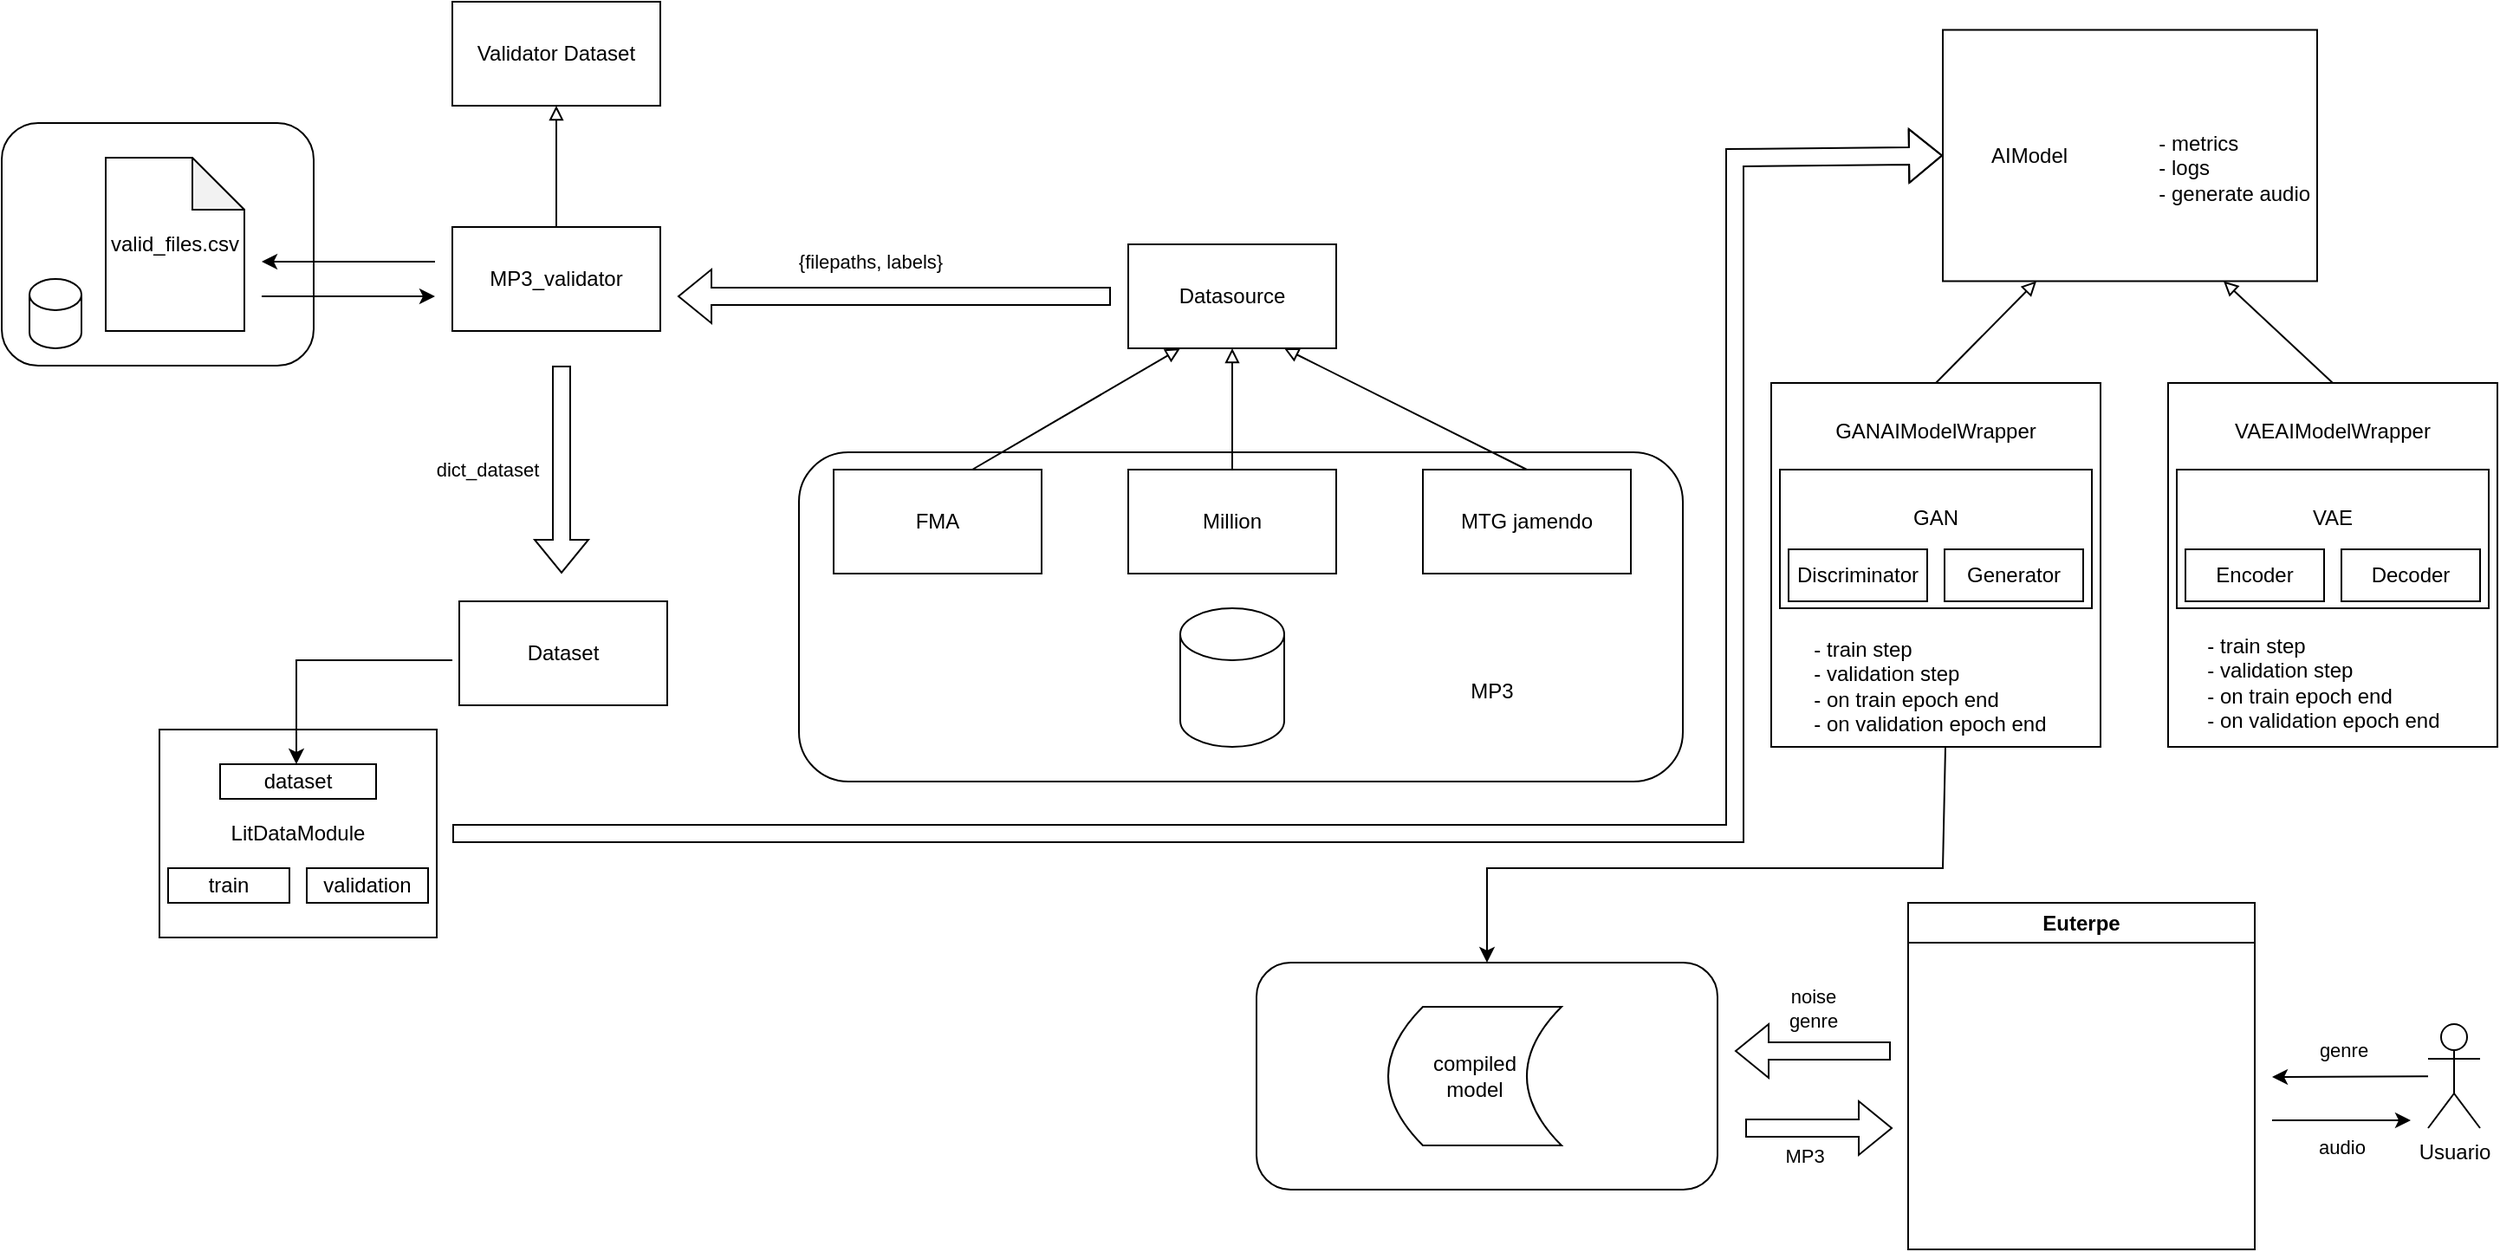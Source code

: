 <mxfile version="26.2.2">
  <diagram name="Page-1" id="BmvLOZqxG9asDE2gqq18">
    <mxGraphModel dx="1188" dy="829" grid="1" gridSize="10" guides="1" tooltips="1" connect="1" arrows="1" fold="1" page="1" pageScale="1" pageWidth="827" pageHeight="1169" math="0" shadow="0">
      <root>
        <mxCell id="0" />
        <mxCell id="1" parent="0" />
        <mxCell id="mR5br-HFFlUpTuxSKlOb-29" value="LitDataModule" style="rounded=0;whiteSpace=wrap;html=1;" parent="1" vertex="1">
          <mxGeometry x="121" y="430" width="160" height="120" as="geometry" />
        </mxCell>
        <mxCell id="mR5br-HFFlUpTuxSKlOb-27" value="" style="rounded=1;whiteSpace=wrap;html=1;" parent="1" vertex="1">
          <mxGeometry x="30" y="80" width="180" height="140" as="geometry" />
        </mxCell>
        <mxCell id="mR5br-HFFlUpTuxSKlOb-13" value="" style="group" parent="1" vertex="1" connectable="0">
          <mxGeometry x="490" y="150" width="510" height="310" as="geometry" />
        </mxCell>
        <mxCell id="mR5br-HFFlUpTuxSKlOb-12" value="&amp;nbsp; &amp;nbsp; &amp;nbsp; &amp;nbsp; &amp;nbsp; &amp;nbsp; &amp;nbsp; &amp;nbsp; &amp;nbsp;&lt;div&gt;&lt;br&gt;&lt;/div&gt;&lt;div&gt;&lt;br&gt;&lt;/div&gt;&lt;div&gt;&lt;br&gt;&lt;/div&gt;&lt;div&gt;&lt;br&gt;&lt;/div&gt;&lt;div&gt;&lt;br&gt;&lt;/div&gt;&lt;div style=&quot;text-align: right;&quot;&gt;&amp;nbsp; &amp;nbsp; &amp;nbsp; &amp;nbsp; &amp;nbsp; &amp;nbsp; &amp;nbsp; &amp;nbsp; &amp;nbsp; &amp;nbsp; &amp;nbsp; &amp;nbsp; &amp;nbsp; &amp;nbsp; &amp;nbsp; &amp;nbsp; &amp;nbsp; &amp;nbsp; &amp;nbsp; &amp;nbsp; &amp;nbsp; &amp;nbsp; &amp;nbsp; &amp;nbsp; &amp;nbsp; &amp;nbsp; &amp;nbsp; &amp;nbsp; &amp;nbsp; &amp;nbsp; &amp;nbsp; &amp;nbsp; &amp;nbsp; &amp;nbsp; &amp;nbsp; &amp;nbsp; &amp;nbsp; &amp;nbsp; &amp;nbsp; &amp;nbsp; &amp;nbsp; &amp;nbsp; &amp;nbsp; &amp;nbsp;MP3&lt;/div&gt;" style="rounded=1;whiteSpace=wrap;html=1;" parent="mR5br-HFFlUpTuxSKlOb-13" vertex="1">
          <mxGeometry y="120" width="510" height="190" as="geometry" />
        </mxCell>
        <mxCell id="mR5br-HFFlUpTuxSKlOb-10" value="" style="shape=cylinder3;whiteSpace=wrap;html=1;boundedLbl=1;backgroundOutline=1;size=15;" parent="mR5br-HFFlUpTuxSKlOb-13" vertex="1">
          <mxGeometry x="220" y="210" width="60" height="80" as="geometry" />
        </mxCell>
        <mxCell id="mR5br-HFFlUpTuxSKlOb-1" value="Datasource" style="rounded=0;whiteSpace=wrap;html=1;" parent="mR5br-HFFlUpTuxSKlOb-13" vertex="1">
          <mxGeometry x="190" width="120" height="60" as="geometry" />
        </mxCell>
        <mxCell id="mR5br-HFFlUpTuxSKlOb-2" value="FMA" style="rounded=0;whiteSpace=wrap;html=1;" parent="mR5br-HFFlUpTuxSKlOb-13" vertex="1">
          <mxGeometry x="20" y="130" width="120" height="60" as="geometry" />
        </mxCell>
        <mxCell id="mR5br-HFFlUpTuxSKlOb-3" value="Million" style="rounded=0;whiteSpace=wrap;html=1;" parent="mR5br-HFFlUpTuxSKlOb-13" vertex="1">
          <mxGeometry x="190" y="130" width="120" height="60" as="geometry" />
        </mxCell>
        <mxCell id="mR5br-HFFlUpTuxSKlOb-4" value="MTG jamendo" style="rounded=0;whiteSpace=wrap;html=1;" parent="mR5br-HFFlUpTuxSKlOb-13" vertex="1">
          <mxGeometry x="360" y="130" width="120" height="60" as="geometry" />
        </mxCell>
        <mxCell id="mR5br-HFFlUpTuxSKlOb-5" value="" style="endArrow=block;html=1;rounded=0;endFill=0;entryX=0.5;entryY=1;entryDx=0;entryDy=0;" parent="mR5br-HFFlUpTuxSKlOb-13" source="mR5br-HFFlUpTuxSKlOb-3" target="mR5br-HFFlUpTuxSKlOb-1" edge="1">
          <mxGeometry width="50" height="50" relative="1" as="geometry">
            <mxPoint x="180" y="410" as="sourcePoint" />
            <mxPoint x="250" y="80" as="targetPoint" />
          </mxGeometry>
        </mxCell>
        <mxCell id="mR5br-HFFlUpTuxSKlOb-7" value="" style="endArrow=block;html=1;rounded=0;endFill=0;entryX=0.25;entryY=1;entryDx=0;entryDy=0;" parent="mR5br-HFFlUpTuxSKlOb-13" edge="1">
          <mxGeometry width="50" height="50" relative="1" as="geometry">
            <mxPoint x="100" y="130" as="sourcePoint" />
            <mxPoint x="220" y="60" as="targetPoint" />
          </mxGeometry>
        </mxCell>
        <mxCell id="mR5br-HFFlUpTuxSKlOb-8" value="" style="endArrow=block;html=1;rounded=0;endFill=0;entryX=0.75;entryY=1;entryDx=0;entryDy=0;" parent="mR5br-HFFlUpTuxSKlOb-13" target="mR5br-HFFlUpTuxSKlOb-1" edge="1">
          <mxGeometry width="50" height="50" relative="1" as="geometry">
            <mxPoint x="420" y="130" as="sourcePoint" />
            <mxPoint x="540" y="60" as="targetPoint" />
          </mxGeometry>
        </mxCell>
        <mxCell id="mR5br-HFFlUpTuxSKlOb-19" value="" style="shape=flexArrow;endArrow=classic;html=1;rounded=0;" parent="mR5br-HFFlUpTuxSKlOb-13" edge="1">
          <mxGeometry width="50" height="50" relative="1" as="geometry">
            <mxPoint x="180" y="30" as="sourcePoint" />
            <mxPoint x="-70" y="30" as="targetPoint" />
          </mxGeometry>
        </mxCell>
        <mxCell id="mR5br-HFFlUpTuxSKlOb-21" value="{filepaths, labels}" style="edgeLabel;html=1;align=center;verticalAlign=middle;resizable=0;points=[];" parent="mR5br-HFFlUpTuxSKlOb-19" vertex="1" connectable="0">
          <mxGeometry x="0.112" y="-3" relative="1" as="geometry">
            <mxPoint y="-17" as="offset" />
          </mxGeometry>
        </mxCell>
        <mxCell id="mR5br-HFFlUpTuxSKlOb-14" value="Dataset" style="rounded=0;whiteSpace=wrap;html=1;" parent="1" vertex="1">
          <mxGeometry x="294" y="356" width="120" height="60" as="geometry" />
        </mxCell>
        <mxCell id="mR5br-HFFlUpTuxSKlOb-15" value="MP3_validator" style="rounded=0;whiteSpace=wrap;html=1;" parent="1" vertex="1">
          <mxGeometry x="290" y="140" width="120" height="60" as="geometry" />
        </mxCell>
        <mxCell id="mR5br-HFFlUpTuxSKlOb-16" value="Validator Dataset" style="rounded=0;whiteSpace=wrap;html=1;" parent="1" vertex="1">
          <mxGeometry x="290" y="10" width="120" height="60" as="geometry" />
        </mxCell>
        <mxCell id="mR5br-HFFlUpTuxSKlOb-17" value="" style="endArrow=block;html=1;rounded=0;entryX=0.5;entryY=1;entryDx=0;entryDy=0;exitX=0.5;exitY=0;exitDx=0;exitDy=0;endFill=0;" parent="1" source="mR5br-HFFlUpTuxSKlOb-15" target="mR5br-HFFlUpTuxSKlOb-16" edge="1">
          <mxGeometry width="50" height="50" relative="1" as="geometry">
            <mxPoint x="580" y="310" as="sourcePoint" />
            <mxPoint x="630" y="260" as="targetPoint" />
          </mxGeometry>
        </mxCell>
        <mxCell id="mR5br-HFFlUpTuxSKlOb-20" value="" style="shape=flexArrow;endArrow=classic;html=1;rounded=0;" parent="1" edge="1">
          <mxGeometry width="50" height="50" relative="1" as="geometry">
            <mxPoint x="353" y="220" as="sourcePoint" />
            <mxPoint x="353" y="340" as="targetPoint" />
          </mxGeometry>
        </mxCell>
        <mxCell id="mR5br-HFFlUpTuxSKlOb-22" value="dict_dataset" style="edgeLabel;html=1;align=center;verticalAlign=middle;resizable=0;points=[];" parent="mR5br-HFFlUpTuxSKlOb-20" vertex="1" connectable="0">
          <mxGeometry x="-0.514" y="2" relative="1" as="geometry">
            <mxPoint x="-45" y="31" as="offset" />
          </mxGeometry>
        </mxCell>
        <mxCell id="mR5br-HFFlUpTuxSKlOb-23" value="" style="endArrow=classic;html=1;rounded=0;" parent="1" edge="1">
          <mxGeometry width="50" height="50" relative="1" as="geometry">
            <mxPoint x="280" y="160" as="sourcePoint" />
            <mxPoint x="180" y="160" as="targetPoint" />
          </mxGeometry>
        </mxCell>
        <mxCell id="mR5br-HFFlUpTuxSKlOb-24" value="valid_files.csv" style="shape=note;whiteSpace=wrap;html=1;backgroundOutline=1;darkOpacity=0.05;" parent="1" vertex="1">
          <mxGeometry x="90" y="100" width="80" height="100" as="geometry" />
        </mxCell>
        <mxCell id="mR5br-HFFlUpTuxSKlOb-25" value="" style="endArrow=classic;html=1;rounded=0;" parent="1" edge="1">
          <mxGeometry width="50" height="50" relative="1" as="geometry">
            <mxPoint x="180" y="180" as="sourcePoint" />
            <mxPoint x="280" y="180" as="targetPoint" />
          </mxGeometry>
        </mxCell>
        <mxCell id="mR5br-HFFlUpTuxSKlOb-26" value="" style="shape=cylinder3;whiteSpace=wrap;html=1;boundedLbl=1;backgroundOutline=1;size=9;" parent="1" vertex="1">
          <mxGeometry x="46" y="170" width="30" height="40" as="geometry" />
        </mxCell>
        <mxCell id="mR5br-HFFlUpTuxSKlOb-30" value="" style="endArrow=classic;html=1;rounded=0;" parent="1" edge="1">
          <mxGeometry width="50" height="50" relative="1" as="geometry">
            <mxPoint x="290" y="390" as="sourcePoint" />
            <mxPoint x="200" y="450" as="targetPoint" />
            <Array as="points">
              <mxPoint x="200" y="390" />
            </Array>
          </mxGeometry>
        </mxCell>
        <mxCell id="mR5br-HFFlUpTuxSKlOb-31" value="dataset" style="rounded=0;whiteSpace=wrap;html=1;" parent="1" vertex="1">
          <mxGeometry x="156" y="450" width="90" height="20" as="geometry" />
        </mxCell>
        <mxCell id="mR5br-HFFlUpTuxSKlOb-32" value="train" style="rounded=0;whiteSpace=wrap;html=1;" parent="1" vertex="1">
          <mxGeometry x="126" y="510" width="70" height="20" as="geometry" />
        </mxCell>
        <mxCell id="mR5br-HFFlUpTuxSKlOb-33" value="validation" style="rounded=0;whiteSpace=wrap;html=1;" parent="1" vertex="1">
          <mxGeometry x="206" y="510" width="70" height="20" as="geometry" />
        </mxCell>
        <mxCell id="mR5br-HFFlUpTuxSKlOb-37" value="" style="endArrow=block;html=1;rounded=0;exitX=0.5;exitY=0;exitDx=0;exitDy=0;endFill=0;entryX=0.25;entryY=1;entryDx=0;entryDy=0;" parent="1" source="mR5br-HFFlUpTuxSKlOb-35" target="mR5br-HFFlUpTuxSKlOb-34" edge="1">
          <mxGeometry width="50" height="50" relative="1" as="geometry">
            <mxPoint x="1250" y="-18.75" as="sourcePoint" />
            <mxPoint x="1280" y="181.25" as="targetPoint" />
          </mxGeometry>
        </mxCell>
        <mxCell id="mR5br-HFFlUpTuxSKlOb-38" value="" style="endArrow=block;html=1;rounded=0;exitX=0.5;exitY=0;exitDx=0;exitDy=0;endFill=0;entryX=0.75;entryY=1;entryDx=0;entryDy=0;" parent="1" source="mR5br-HFFlUpTuxSKlOb-36" edge="1" target="mR5br-HFFlUpTuxSKlOb-34">
          <mxGeometry width="50" height="50" relative="1" as="geometry">
            <mxPoint x="1190" y="161.25" as="sourcePoint" />
            <mxPoint x="1380" y="171.25" as="targetPoint" />
          </mxGeometry>
        </mxCell>
        <mxCell id="mR5br-HFFlUpTuxSKlOb-51" value="" style="shape=flexArrow;endArrow=classic;html=1;rounded=0;entryX=0;entryY=0.5;entryDx=0;entryDy=0;" parent="1" target="mR5br-HFFlUpTuxSKlOb-34" edge="1">
          <mxGeometry width="50" height="50" relative="1" as="geometry">
            <mxPoint x="290" y="490" as="sourcePoint" />
            <mxPoint x="410" y="550" as="targetPoint" />
            <Array as="points">
              <mxPoint x="410" y="490" />
              <mxPoint x="1030" y="490" />
              <mxPoint x="1030" y="100" />
            </Array>
          </mxGeometry>
        </mxCell>
        <mxCell id="mR5br-HFFlUpTuxSKlOb-66" value="" style="endArrow=classic;html=1;rounded=0;exitX=0.5;exitY=1;exitDx=0;exitDy=0;entryX=0.5;entryY=0;entryDx=0;entryDy=0;" parent="1" source="mR5br-HFFlUpTuxSKlOb-55" edge="1" target="mR5br-HFFlUpTuxSKlOb-67">
          <mxGeometry width="50" height="50" relative="1" as="geometry">
            <mxPoint x="1470" y="681.25" as="sourcePoint" />
            <mxPoint x="1171" y="600" as="targetPoint" />
            <Array as="points">
              <mxPoint x="1150" y="510" />
              <mxPoint x="887" y="510" />
            </Array>
          </mxGeometry>
        </mxCell>
        <mxCell id="BR6JUeZKY4c0eNy7wdTP-2" value="" style="group" vertex="1" connectable="0" parent="1">
          <mxGeometry x="1051" y="230" width="190" height="210" as="geometry" />
        </mxCell>
        <mxCell id="mR5br-HFFlUpTuxSKlOb-35" value="&lt;div&gt;&lt;br&gt;&lt;/div&gt;GANAIModelWrapper" style="rounded=0;whiteSpace=wrap;html=1;verticalAlign=top;container=0;" parent="BR6JUeZKY4c0eNy7wdTP-2" vertex="1">
          <mxGeometry width="190" height="210" as="geometry" />
        </mxCell>
        <mxCell id="mR5br-HFFlUpTuxSKlOb-55" value="&amp;nbsp; - train step&lt;div&gt;&amp;nbsp; - validation step&lt;/div&gt;&lt;div&gt;&amp;nbsp; - on train epoch end&lt;/div&gt;&lt;div&gt;&amp;nbsp; - on validation epoch end&lt;/div&gt;" style="text;html=1;align=left;verticalAlign=middle;whiteSpace=wrap;rounded=0;container=0;" parent="BR6JUeZKY4c0eNy7wdTP-2" vertex="1">
          <mxGeometry x="16" y="140" width="169" height="70" as="geometry" />
        </mxCell>
        <mxCell id="mR5br-HFFlUpTuxSKlOb-39" value="&lt;div&gt;&lt;br&gt;&lt;/div&gt;GAN" style="rounded=0;whiteSpace=wrap;html=1;verticalAlign=top;" parent="BR6JUeZKY4c0eNy7wdTP-2" vertex="1">
          <mxGeometry x="5" y="50" width="180" height="80" as="geometry" />
        </mxCell>
        <mxCell id="mR5br-HFFlUpTuxSKlOb-40" value="Discriminator" style="rounded=0;whiteSpace=wrap;html=1;" parent="BR6JUeZKY4c0eNy7wdTP-2" vertex="1">
          <mxGeometry x="10" y="96" width="80" height="30" as="geometry" />
        </mxCell>
        <mxCell id="mR5br-HFFlUpTuxSKlOb-42" value="Generator" style="rounded=0;whiteSpace=wrap;html=1;" parent="BR6JUeZKY4c0eNy7wdTP-2" vertex="1">
          <mxGeometry x="100" y="96" width="80" height="30" as="geometry" />
        </mxCell>
        <mxCell id="BR6JUeZKY4c0eNy7wdTP-3" value="" style="group" vertex="1" connectable="0" parent="1">
          <mxGeometry x="1280" y="230" width="190" height="210" as="geometry" />
        </mxCell>
        <mxCell id="mR5br-HFFlUpTuxSKlOb-36" value="&lt;div&gt;&lt;br&gt;&lt;/div&gt;VAEAIModelWrapper" style="rounded=0;whiteSpace=wrap;html=1;verticalAlign=top;" parent="BR6JUeZKY4c0eNy7wdTP-3" vertex="1">
          <mxGeometry width="190" height="210" as="geometry" />
        </mxCell>
        <mxCell id="mR5br-HFFlUpTuxSKlOb-57" value="&amp;nbsp; - train step&lt;div&gt;&amp;nbsp; - validation step&lt;/div&gt;&lt;div&gt;&amp;nbsp; - on train epoch end&lt;/div&gt;&lt;div&gt;&amp;nbsp; - on validation epoch end&lt;/div&gt;" style="text;html=1;align=left;verticalAlign=middle;whiteSpace=wrap;rounded=0;" parent="BR6JUeZKY4c0eNy7wdTP-3" vertex="1">
          <mxGeometry x="14" y="138" width="162" height="69" as="geometry" />
        </mxCell>
        <mxCell id="mR5br-HFFlUpTuxSKlOb-47" value="" style="group" parent="BR6JUeZKY4c0eNy7wdTP-3" vertex="1" connectable="0">
          <mxGeometry x="5" y="50" width="180" height="80" as="geometry" />
        </mxCell>
        <mxCell id="mR5br-HFFlUpTuxSKlOb-48" value="&lt;div&gt;&lt;br&gt;&lt;/div&gt;VAE" style="rounded=0;whiteSpace=wrap;html=1;verticalAlign=top;" parent="mR5br-HFFlUpTuxSKlOb-47" vertex="1">
          <mxGeometry width="180" height="80" as="geometry" />
        </mxCell>
        <mxCell id="mR5br-HFFlUpTuxSKlOb-49" value="Encoder" style="rounded=0;whiteSpace=wrap;html=1;" parent="mR5br-HFFlUpTuxSKlOb-47" vertex="1">
          <mxGeometry x="5" y="46" width="80" height="30" as="geometry" />
        </mxCell>
        <mxCell id="mR5br-HFFlUpTuxSKlOb-50" value="Decoder" style="rounded=0;whiteSpace=wrap;html=1;" parent="mR5br-HFFlUpTuxSKlOb-47" vertex="1">
          <mxGeometry x="95" y="46" width="80" height="30" as="geometry" />
        </mxCell>
        <mxCell id="BR6JUeZKY4c0eNy7wdTP-5" value="" style="group" vertex="1" connectable="0" parent="1">
          <mxGeometry x="1150" y="26.25" width="236" height="145" as="geometry" />
        </mxCell>
        <mxCell id="mR5br-HFFlUpTuxSKlOb-34" value="&amp;nbsp; &amp;nbsp; &amp;nbsp; &amp;nbsp; AIModel" style="rounded=0;whiteSpace=wrap;html=1;align=left;" parent="BR6JUeZKY4c0eNy7wdTP-5" vertex="1">
          <mxGeometry width="216" height="145" as="geometry" />
        </mxCell>
        <mxCell id="mR5br-HFFlUpTuxSKlOb-56" value="&lt;span style=&quot;color: light-dark(rgb(0, 0, 0), rgb(255, 255, 255)); background-color: transparent;&quot;&gt;&amp;nbsp; - metrics&amp;nbsp;&lt;/span&gt;&lt;br style=&quot;&quot;&gt;&lt;span style=&quot;color: light-dark(rgb(0, 0, 0), rgb(255, 255, 255)); background-color: transparent;&quot;&gt;&amp;nbsp; - logs&lt;/span&gt;&lt;br style=&quot;&quot;&gt;&lt;span style=&quot;&quot;&gt;&amp;nbsp; - generate audio&lt;/span&gt;" style="text;html=1;align=left;verticalAlign=middle;whiteSpace=wrap;rounded=0;" parent="BR6JUeZKY4c0eNy7wdTP-5" vertex="1">
          <mxGeometry x="116" y="45" width="120" height="70" as="geometry" />
        </mxCell>
        <mxCell id="BR6JUeZKY4c0eNy7wdTP-6" value="" style="group" vertex="1" connectable="0" parent="1">
          <mxGeometry x="832" y="530" width="628" height="200" as="geometry" />
        </mxCell>
        <mxCell id="mR5br-HFFlUpTuxSKlOb-63" value="Euterpe" style="swimlane;whiteSpace=wrap;html=1;" parent="BR6JUeZKY4c0eNy7wdTP-6" vertex="1">
          <mxGeometry x="298" width="200" height="200" as="geometry" />
        </mxCell>
        <mxCell id="mR5br-HFFlUpTuxSKlOb-64" value="Usuario" style="shape=umlActor;verticalLabelPosition=bottom;verticalAlign=top;html=1;outlineConnect=0;" parent="BR6JUeZKY4c0eNy7wdTP-6" vertex="1">
          <mxGeometry x="598" y="70" width="30" height="60" as="geometry" />
        </mxCell>
        <mxCell id="mR5br-HFFlUpTuxSKlOb-72" value="" style="endArrow=classic;html=1;rounded=0;" parent="BR6JUeZKY4c0eNy7wdTP-6" source="mR5br-HFFlUpTuxSKlOb-64" edge="1">
          <mxGeometry width="50" height="50" relative="1" as="geometry">
            <mxPoint x="108" y="135.5" as="sourcePoint" />
            <mxPoint x="508" y="100.5" as="targetPoint" />
          </mxGeometry>
        </mxCell>
        <mxCell id="mR5br-HFFlUpTuxSKlOb-73" value="genre" style="edgeLabel;html=1;align=center;verticalAlign=middle;resizable=0;points=[];" parent="mR5br-HFFlUpTuxSKlOb-72" vertex="1" connectable="0">
          <mxGeometry x="-0.367" relative="1" as="geometry">
            <mxPoint x="-21" y="-15" as="offset" />
          </mxGeometry>
        </mxCell>
        <mxCell id="mR5br-HFFlUpTuxSKlOb-74" value="" style="shape=flexArrow;endArrow=classic;html=1;rounded=0;" parent="BR6JUeZKY4c0eNy7wdTP-6" edge="1">
          <mxGeometry width="50" height="50" relative="1" as="geometry">
            <mxPoint x="288" y="85.5" as="sourcePoint" />
            <mxPoint x="198" y="85.5" as="targetPoint" />
          </mxGeometry>
        </mxCell>
        <mxCell id="mR5br-HFFlUpTuxSKlOb-75" value="noise&lt;br&gt;genre" style="edgeLabel;html=1;align=center;verticalAlign=middle;resizable=0;points=[];" parent="mR5br-HFFlUpTuxSKlOb-74" vertex="1" connectable="0">
          <mxGeometry x="-0.222" relative="1" as="geometry">
            <mxPoint x="-10" y="-25" as="offset" />
          </mxGeometry>
        </mxCell>
        <mxCell id="mR5br-HFFlUpTuxSKlOb-76" value="" style="shape=flexArrow;endArrow=classic;html=1;rounded=0;" parent="BR6JUeZKY4c0eNy7wdTP-6" edge="1">
          <mxGeometry width="50" height="50" relative="1" as="geometry">
            <mxPoint x="204" y="130" as="sourcePoint" />
            <mxPoint x="289" y="130" as="targetPoint" />
          </mxGeometry>
        </mxCell>
        <mxCell id="mR5br-HFFlUpTuxSKlOb-77" value="MP3" style="edgeLabel;html=1;align=center;verticalAlign=middle;resizable=0;points=[];" parent="mR5br-HFFlUpTuxSKlOb-76" vertex="1" connectable="0">
          <mxGeometry x="-0.222" relative="1" as="geometry">
            <mxPoint x="1" y="16" as="offset" />
          </mxGeometry>
        </mxCell>
        <mxCell id="mR5br-HFFlUpTuxSKlOb-78" value="" style="endArrow=classic;html=1;rounded=0;" parent="BR6JUeZKY4c0eNy7wdTP-6" edge="1">
          <mxGeometry width="50" height="50" relative="1" as="geometry">
            <mxPoint x="508" y="125.5" as="sourcePoint" />
            <mxPoint x="588" y="125.5" as="targetPoint" />
          </mxGeometry>
        </mxCell>
        <mxCell id="mR5br-HFFlUpTuxSKlOb-79" value="audio" style="edgeLabel;html=1;align=center;verticalAlign=middle;resizable=0;points=[];" parent="mR5br-HFFlUpTuxSKlOb-78" vertex="1" connectable="0">
          <mxGeometry x="-0.225" y="7" relative="1" as="geometry">
            <mxPoint x="9" y="22" as="offset" />
          </mxGeometry>
        </mxCell>
        <mxCell id="BR6JUeZKY4c0eNy7wdTP-1" value="" style="group" vertex="1" connectable="0" parent="BR6JUeZKY4c0eNy7wdTP-6">
          <mxGeometry y="53.5" width="266" height="131" as="geometry" />
        </mxCell>
        <mxCell id="mR5br-HFFlUpTuxSKlOb-67" value="" style="rounded=1;whiteSpace=wrap;html=1;" parent="BR6JUeZKY4c0eNy7wdTP-1" vertex="1">
          <mxGeometry x="-78" y="-19" width="266" height="131" as="geometry" />
        </mxCell>
        <mxCell id="mR5br-HFFlUpTuxSKlOb-65" value="compiled&lt;div&gt;model&lt;/div&gt;" style="shape=dataStorage;whiteSpace=wrap;html=1;fixedSize=1;size=20;" parent="BR6JUeZKY4c0eNy7wdTP-1" vertex="1">
          <mxGeometry x="-2" y="6.5" width="100" height="80" as="geometry" />
        </mxCell>
      </root>
    </mxGraphModel>
  </diagram>
</mxfile>
